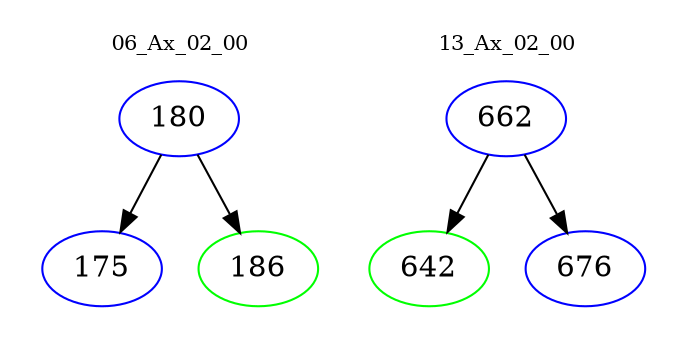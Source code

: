 digraph{
subgraph cluster_0 {
color = white
label = "06_Ax_02_00";
fontsize=10;
T0_180 [label="180", color="blue"]
T0_180 -> T0_175 [color="black"]
T0_175 [label="175", color="blue"]
T0_180 -> T0_186 [color="black"]
T0_186 [label="186", color="green"]
}
subgraph cluster_1 {
color = white
label = "13_Ax_02_00";
fontsize=10;
T1_662 [label="662", color="blue"]
T1_662 -> T1_642 [color="black"]
T1_642 [label="642", color="green"]
T1_662 -> T1_676 [color="black"]
T1_676 [label="676", color="blue"]
}
}
